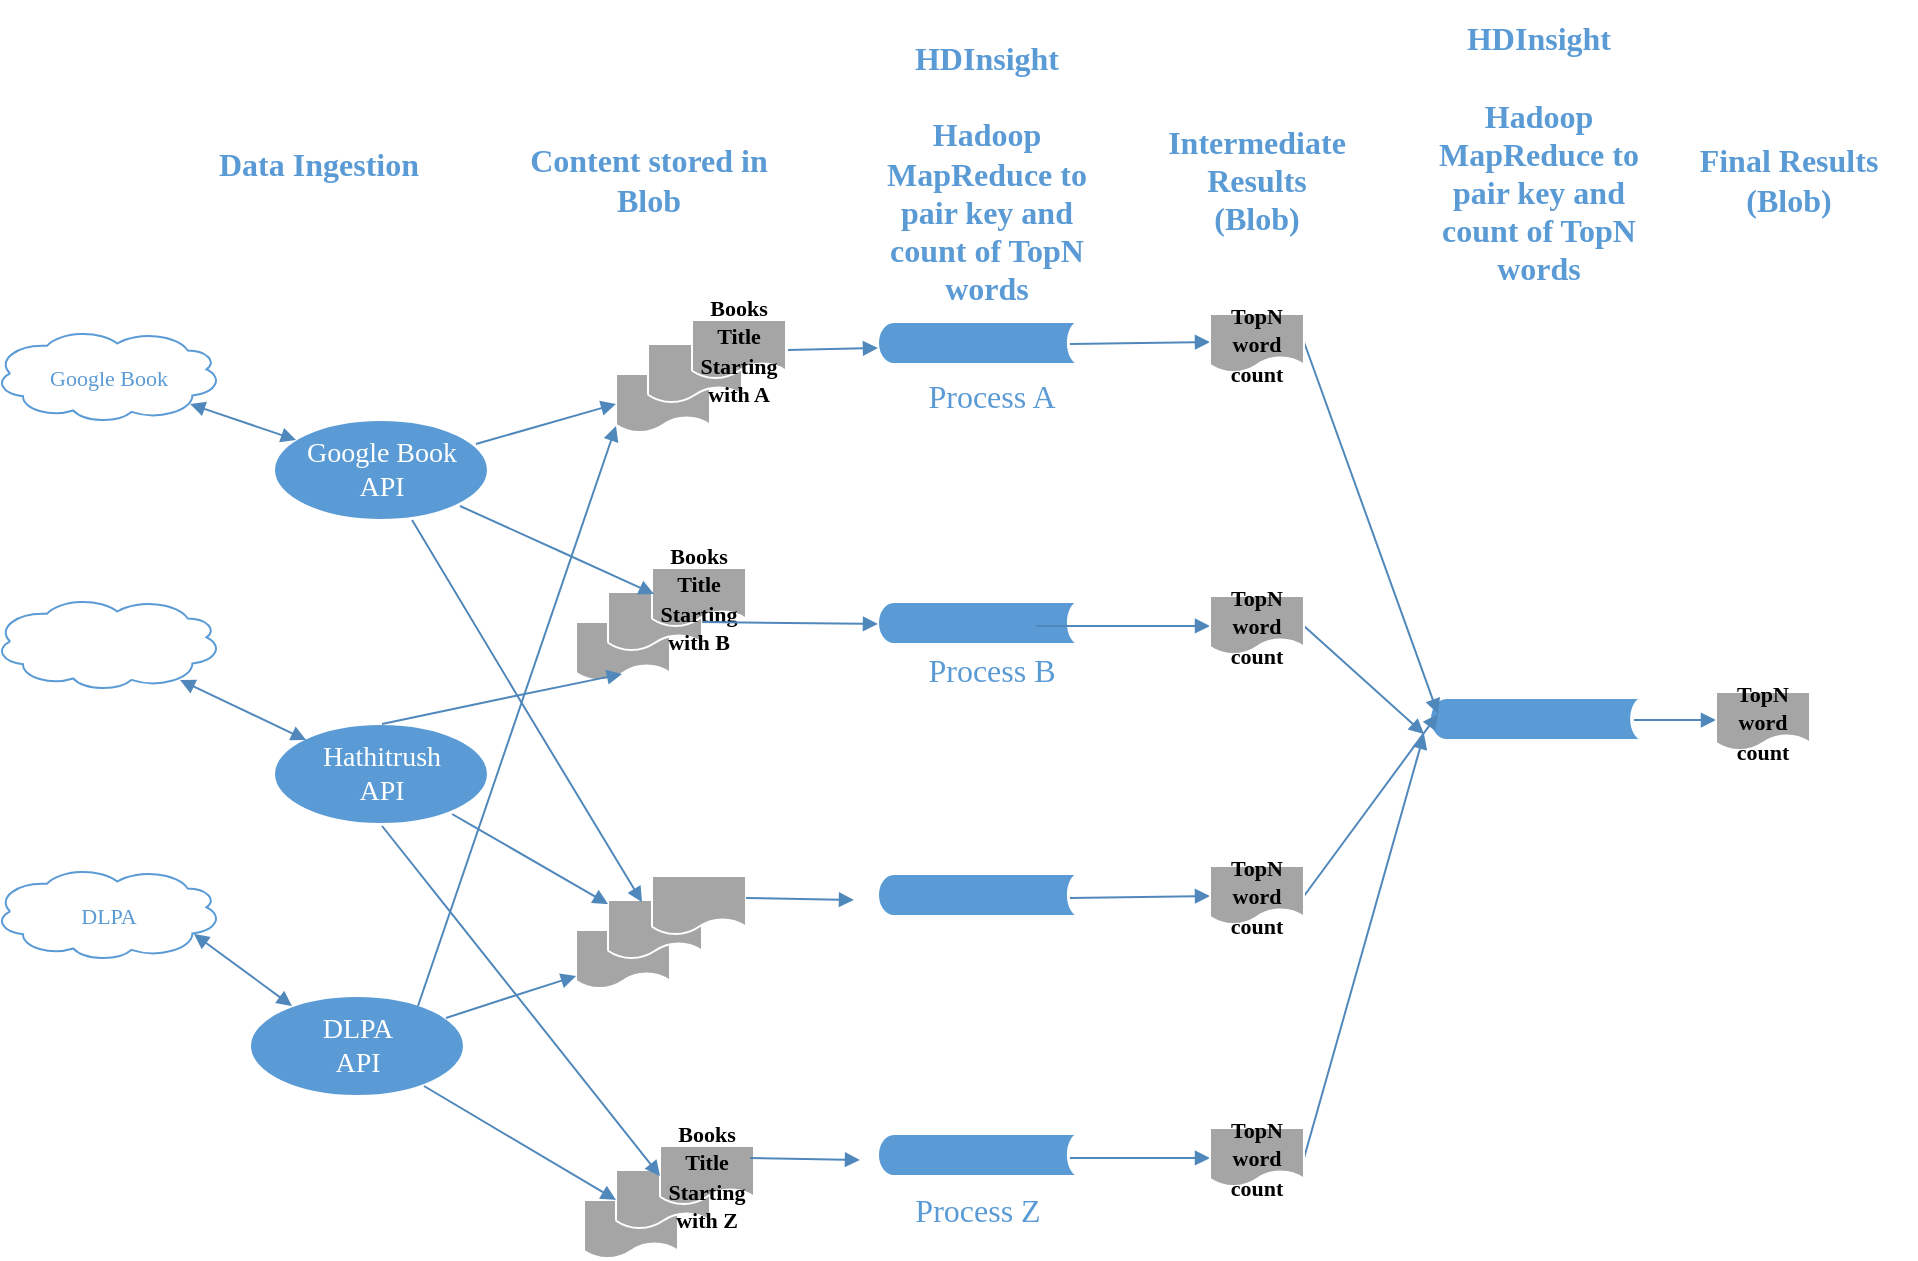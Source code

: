 <mxfile version="13.0.3" type="device"><diagram name="Page-1" id="Page-1"><mxGraphModel dx="1086" dy="806" grid="1" gridSize="10" guides="1" tooltips="1" connect="1" arrows="1" fold="1" page="1" pageScale="1" pageWidth="850" pageHeight="1100" math="0" shadow="0"><root><mxCell id="0"/><mxCell id="1" value="Annotations" parent="0"/><mxCell id="4" value="&lt;font style=&quot;font-size:11px;font-family:Calibri;color:#5b9bd5;direction:ltr;letter-spacing:0px;line-height:120%;opacity:1&quot;&gt;Google Book&lt;br/&gt;&lt;/font&gt;" style="verticalAlign=middle;align=center;vsdxID=1;fillColor=none;gradientColor=none;shape=stencil(vZXBboMwDIafhiNWYhOSnLvuPaI1pWisVIGu3dsvLGjM6aSdlpvxb4cP49gV7aaTu/gKxTSH8dXf+sN8quipQuzPJx/6OVoV7SvaHcfguzBez4f0fHFL5GK9je/LCfeUR2BwSULxkRyNAmO+PM8p3oWXqIY1XiI0SRZhzZAKWplca5AF07BDNQKtWffa3fupDuPs5n48J10kbXCh83V8YX0cXMek6eb95cH9O6ICVBmiBWEYIhGgZozGgFUFGRt6YCSG2ApoOKIVoGwxRAOUlRFxK9FWNM6oZclf3YDUWRk1aOTdqEAp3uMSsBiiBCkzRALLq9iCNowwNgO2xRDj7cgQ41zQ/MKoOCksZ5QgqBijgdY8MJJmjCjAZozxO3QxRg35hZHfRft73v4LYTS20X/shyFtjp96viqiK60Z2n8C);strokeColor=#5b9bd5;spacingTop=-3;spacingBottom=-3;spacingLeft=-3;spacingRight=-3;labelBackgroundColor=none;rounded=0;html=1;whiteSpace=wrap;" parent="1" vertex="1"><mxGeometry x="44" y="203" width="107" height="43" as="geometry"/></mxCell><mxCell id="5" style="vsdxID=5;fillColor=#5b9bd5;gradientColor=none;shape=stencil(vVHLDsIgEPwajiQU4hfU+h8bu7RELM2CFv9eyMZYjCcP3mZ2Zh/ZEaaPM6wotIqJwgU3N6ZZmKPQ2i0zkksFCTMI09tAOFG4LSPzFaqzomu41wmZ+1Tt0OrB7MD0xE6gc5EoN5qi1vsa1Kmvo1SWkF2UFBIkF5ZmqweaUJY10nqYGiluiOuu3P182P/OKuD9Zuu855T2+mcspcSRmuEJ);strokeColor=#ffffff;labelBackgroundColor=none;rounded=0;html=1;whiteSpace=wrap;" parent="1" vertex="1"><mxGeometry x="180" y="246" width="107" height="50" as="geometry"/></mxCell><mxCell id="6" value="&lt;font style=&quot;font-size:14px;font-family:Calibri;color:#ffffff;direction:ltr;letter-spacing:0px;line-height:120%;opacity:1&quot;&gt;Google Book API&lt;br/&gt;&lt;/font&gt;" style="text;vsdxID=5;fillColor=none;gradientColor=none;strokeColor=none;labelBackgroundColor=none;rounded=0;html=1;whiteSpace=wrap;verticalAlign=middle;align=center;;html=1;" parent="5" vertex="1"><mxGeometry x="6.75" y="2.37" width="94.46" height="44.45" as="geometry"/></mxCell><mxCell id="7" value="&lt;p style=&quot;align:center;margin-left:0;margin-right:0;margin-top:0px;margin-bottom:0px;text-indent:0;valign:middle;direction:ltr;&quot;&gt;&lt;font style=&quot;font-size:14px;font-family:Calibri;color:#ffffff;direction:ltr;letter-spacing:0px;line-height:120%;opacity:1&quot;&gt;Hathitrush&lt;/font&gt;&lt;font style=&quot;font-size:11px;font-family:Themed;color:#5b9bd5;direction:ltr;letter-spacing:0px;line-height:120%;opacity:1&quot;&gt;&lt;br/&gt;&lt;/font&gt;&lt;/p&gt;" style="verticalAlign=middle;align=center;vsdxID=6;fillColor=none;gradientColor=none;shape=stencil(vZXBboMwDIafhiNWYhOSnLvuPaI1pWisVIGu3dsvLGjM6aSdlpvxb4cP49gV7aaTu/gKxTSH8dXf+sN8quipQuzPJx/6OVoV7SvaHcfguzBez4f0fHFL5GK9je/LCfeUR2BwSULxkRyNAmO+PM8p3oWXqIY1XiI0SRZhzZAKWplca5AF07BDNQKtWffa3fupDuPs5n48J10kbXCh83V8YX0cXMek6eb95cH9O6ICVBmiBWEYIhGgZozGgFUFGRt6YCSG2ApoOKIVoGwxRAOUlRFxK9FWNM6oZclf3YDUWRk1aOTdqEAp3uMSsBiiBCkzRALLq9iCNowwNgO2xRDj7cgQ41zQ/MKoOCksZ5QgqBijgdY8MJJmjCjAZozxO3QxRg35hZHfRft73v4LYTS20X/shyFtjp96viqiK60Z2n8C);strokeColor=#5b9bd5;spacingTop=-3;spacingBottom=-3;spacingLeft=-3;spacingRight=-3;labelBackgroundColor=none;rounded=0;html=1;whiteSpace=wrap;" parent="1" vertex="1"><mxGeometry x="44" y="337" width="107" height="43" as="geometry"/></mxCell><mxCell id="8" style="vsdxID=7;fillColor=#5b9bd5;gradientColor=none;shape=stencil(vVHLDsIgEPwajiQU4hfU+h8bu7RELM2CFv9eyMZYjCcP3mZ2Zh/ZEaaPM6wotIqJwgU3N6ZZmKPQ2i0zkksFCTMI09tAOFG4LSPzFaqzomu41wmZ+1Tt0OrB7MD0xE6gc5EoN5qi1vsa1Kmvo1SWkF2UFBIkF5ZmqweaUJY10nqYGiluiOuu3P182P/OKuD9Zuu855T2+mcspcSRmuEJ);strokeColor=#ffffff;labelBackgroundColor=none;rounded=0;html=1;whiteSpace=wrap;" parent="1" vertex="1"><mxGeometry x="180" y="398" width="107" height="50" as="geometry"/></mxCell><mxCell id="9" value="&lt;font style=&quot;font-size:14px;font-family:Calibri;color:#ffffff;direction:ltr;letter-spacing:0px;line-height:120%;opacity:1&quot;&gt;Hathitrush&lt;br/&gt;API&lt;br/&gt;&lt;/font&gt;" style="text;vsdxID=7;fillColor=none;gradientColor=none;strokeColor=none;labelBackgroundColor=none;rounded=0;html=1;whiteSpace=wrap;verticalAlign=middle;align=center;;html=1;" parent="8" vertex="1"><mxGeometry x="6.75" y="2.37" width="94.46" height="44.45" as="geometry"/></mxCell><mxCell id="10" value="&lt;font style=&quot;font-size:11px;font-family:Calibri;color:#5b9bd5;direction:ltr;letter-spacing:0px;line-height:120%;opacity:1&quot;&gt;DLPA&lt;br/&gt;&lt;/font&gt;" style="verticalAlign=middle;align=center;vsdxID=8;fillColor=none;gradientColor=none;shape=stencil(vZXBboMwDIafhiNWYhOSnLvuPaI1pWisVIGu3dsvLGjM6aSdlpvxb4cP49gV7aaTu/gKxTSH8dXf+sN8quipQuzPJx/6OVoV7SvaHcfguzBez4f0fHFL5GK9je/LCfeUR2BwSULxkRyNAmO+PM8p3oWXqIY1XiI0SRZhzZAKWplca5AF07BDNQKtWffa3fupDuPs5n48J10kbXCh83V8YX0cXMek6eb95cH9O6ICVBmiBWEYIhGgZozGgFUFGRt6YCSG2ApoOKIVoGwxRAOUlRFxK9FWNM6oZclf3YDUWRk1aOTdqEAp3uMSsBiiBCkzRALLq9iCNowwNgO2xRDj7cgQ41zQ/MKoOCksZ5QgqBijgdY8MJJmjCjAZozxO3QxRg35hZHfRft73v4LYTS20X/shyFtjp96viqiK60Z2n8C);strokeColor=#5b9bd5;spacingTop=-3;spacingBottom=-3;spacingLeft=-3;spacingRight=-3;labelBackgroundColor=none;rounded=0;html=1;whiteSpace=wrap;" parent="1" vertex="1"><mxGeometry x="44" y="472" width="107" height="43" as="geometry"/></mxCell><mxCell id="11" style="vsdxID=22;fillColor=#5b9bd5;gradientColor=none;shape=stencil(vVHLDsIgEPwajiQU4hfU+h8bu7RELM2CFv9eyMZYjCcP3mZ2Zh/ZEaaPM6wotIqJwgU3N6ZZmKPQ2i0zkksFCTMI09tAOFG4LSPzFaqzomu41wmZ+1Tt0OrB7MD0xE6gc5EoN5qi1vsa1Kmvo1SWkF2UFBIkF5ZmqweaUJY10nqYGiluiOuu3P182P/OKuD9Zuu855T2+mcspcSRmuEJ);strokeColor=#ffffff;labelBackgroundColor=none;rounded=0;html=1;whiteSpace=wrap;" parent="1" vertex="1"><mxGeometry x="168" y="534" width="107" height="50" as="geometry"/></mxCell><mxCell id="12" value="&lt;font style=&quot;font-size:14px;font-family:Calibri;color:#ffffff;direction:ltr;letter-spacing:0px;line-height:120%;opacity:1&quot;&gt;DLPA&lt;br/&gt;API&lt;br/&gt;&lt;/font&gt;" style="text;vsdxID=22;fillColor=none;gradientColor=none;strokeColor=none;labelBackgroundColor=none;rounded=0;html=1;whiteSpace=wrap;verticalAlign=middle;align=center;;html=1;" parent="11" vertex="1"><mxGeometry x="6.75" y="2.37" width="94.46" height="44.45" as="geometry"/></mxCell><mxCell id="13" style="vsdxID=32;fillColor=none;gradientColor=none;strokeColor=none;labelBackgroundColor=none;rounded=0;html=1;whiteSpace=wrap;" parent="1" vertex="1"><mxGeometry x="335" y="609" width="85" height="56" as="geometry"/></mxCell><mxCell id="14" value="" style="verticalAlign=middle;align=center;vsdxID=21;fillColor=#a5a5a5;gradientColor=none;shape=stencil(tZLBDoIwDIafZseRsYF4R32PRQYsTka6Kfj2bpZEwHAh8db+/dr+y0pE6VrZK8KZ82BvatCVb4k4Ec511yrQPkREnIkoawuqAfvoKsx7GckY3e0zThixj8UOzl6YHYsk/wgXZI3uNlm2DaZsN7p2IOEaijDRWZYIxGHiizQ5FChNTL4xkI1UjtpRsF56bbvFm4yERtGwjNZGNouSG5Tqf+Td9v7sLp27C8H332ttDJ7NvL6+kyDhjYnzGw==);strokeColor=#ffffff;spacingTop=-1;spacingBottom=-1;spacingLeft=-1;spacingRight=-1;labelBackgroundColor=none;rounded=0;html=1;whiteSpace=wrap;" parent="13" vertex="1"><mxGeometry y="27" width="47" height="29" as="geometry"/></mxCell><mxCell id="15" value="" style="verticalAlign=middle;align=center;vsdxID=30;fillColor=#a5a5a5;gradientColor=none;shape=stencil(tZLBDoIwDIafZseRsYF4R32PRQYsTka6Kfj2bpZEwHAh8db+/dr+y0pE6VrZK8KZ82BvatCVb4k4Ec511yrQPkREnIkoawuqAfvoKsx7GckY3e0zThixj8UOzl6YHYsk/wgXZI3uNlm2DaZsN7p2IOEaijDRWZYIxGHiizQ5FChNTL4xkI1UjtpRsF56bbvFm4yERtGwjNZGNouSG5Tqf+Td9v7sLp27C8H332ttDJ7NvL6+kyDhjYnzGw==);strokeColor=#ffffff;spacingTop=-1;spacingBottom=-1;spacingLeft=-1;spacingRight=-1;labelBackgroundColor=none;rounded=0;html=1;whiteSpace=wrap;" parent="13" vertex="1"><mxGeometry x="16" y="12" width="47" height="29" as="geometry"/></mxCell><mxCell id="16" value="&lt;font style=&quot;font-size:11px;font-family:Calibri;color:#000000;direction:ltr;letter-spacing:0px;line-height:120%;opacity:1&quot;&gt;&lt;b&gt;Books Title Starting with Z&lt;br/&gt;&lt;/b&gt;&lt;/font&gt;" style="verticalAlign=middle;align=center;vsdxID=31;fillColor=#a5a5a5;gradientColor=none;shape=stencil(tZLBDoIwDIafZseRsYF4R32PRQYsTka6Kfj2bpZEwHAh8db+/dr+y0pE6VrZK8KZ82BvatCVb4k4Ec511yrQPkREnIkoawuqAfvoKsx7GckY3e0zThixj8UOzl6YHYsk/wgXZI3uNlm2DaZsN7p2IOEaijDRWZYIxGHiizQ5FChNTL4xkI1UjtpRsF56bbvFm4yERtGwjNZGNouSG5Tqf+Td9v7sLp27C8H332ttDJ7NvL6+kyDhjYnzGw==);strokeColor=#ffffff;spacingTop=-1;spacingBottom=-1;spacingLeft=-1;spacingRight=-1;labelBackgroundColor=none;rounded=0;html=1;whiteSpace=wrap;" parent="13" vertex="1"><mxGeometry x="38" width="47" height="29" as="geometry"/></mxCell><mxCell id="17" style="vsdxID=33;fillColor=none;gradientColor=none;strokeColor=none;labelBackgroundColor=none;rounded=0;html=1;whiteSpace=wrap;" parent="1" vertex="1"><mxGeometry x="331" y="474" width="85" height="56" as="geometry"/></mxCell><mxCell id="18" value="" style="verticalAlign=middle;align=center;vsdxID=34;fillColor=#a5a5a5;gradientColor=none;shape=stencil(tZLBDoIwDIafZseRsYF4R32PRQYsTka6Kfj2bpZEwHAh8db+/dr+y0pE6VrZK8KZ82BvatCVb4k4Ec511yrQPkREnIkoawuqAfvoKsx7GckY3e0zThixj8UOzl6YHYsk/wgXZI3uNlm2DaZsN7p2IOEaijDRWZYIxGHiizQ5FChNTL4xkI1UjtpRsF56bbvFm4yERtGwjNZGNouSG5Tqf+Td9v7sLp27C8H332ttDJ7NvL6+kyDhjYnzGw==);strokeColor=#ffffff;spacingTop=-1;spacingBottom=-1;spacingLeft=-1;spacingRight=-1;labelBackgroundColor=none;rounded=0;html=1;whiteSpace=wrap;" parent="17" vertex="1"><mxGeometry y="27" width="47" height="29" as="geometry"/></mxCell><mxCell id="19" value="" style="verticalAlign=middle;align=center;vsdxID=35;fillColor=#a5a5a5;gradientColor=none;shape=stencil(tZLBDoIwDIafZseRsYF4R32PRQYsTka6Kfj2bpZEwHAh8db+/dr+y0pE6VrZK8KZ82BvatCVb4k4Ec511yrQPkREnIkoawuqAfvoKsx7GckY3e0zThixj8UOzl6YHYsk/wgXZI3uNlm2DaZsN7p2IOEaijDRWZYIxGHiizQ5FChNTL4xkI1UjtpRsF56bbvFm4yERtGwjNZGNouSG5Tqf+Td9v7sLp27C8H332ttDJ7NvL6+kyDhjYnzGw==);strokeColor=#ffffff;spacingTop=-1;spacingBottom=-1;spacingLeft=-1;spacingRight=-1;labelBackgroundColor=none;rounded=0;html=1;whiteSpace=wrap;" parent="17" vertex="1"><mxGeometry x="16" y="12" width="47" height="29" as="geometry"/></mxCell><mxCell id="20" value="" style="verticalAlign=middle;align=center;vsdxID=36;fillColor=#a5a5a5;gradientColor=none;shape=stencil(tZLBDoIwDIafZseRsYF4R32PRQYsTka6Kfj2bpZEwHAh8db+/dr+y0pE6VrZK8KZ82BvatCVb4k4Ec511yrQPkREnIkoawuqAfvoKsx7GckY3e0zThixj8UOzl6YHYsk/wgXZI3uNlm2DaZsN7p2IOEaijDRWZYIxGHiizQ5FChNTL4xkI1UjtpRsF56bbvFm4yERtGwjNZGNouSG5Tqf+Td9v7sLp27C8H332ttDJ7NvL6+kyDhjYnzGw==);strokeColor=#ffffff;spacingTop=-1;spacingBottom=-1;spacingLeft=-1;spacingRight=-1;labelBackgroundColor=none;rounded=0;html=1;whiteSpace=wrap;" parent="17" vertex="1"><mxGeometry x="38" width="47" height="29" as="geometry"/></mxCell><mxCell id="21" style="vsdxID=37;fillColor=none;gradientColor=none;strokeColor=none;labelBackgroundColor=none;rounded=0;html=1;whiteSpace=wrap;" parent="1" vertex="1"><mxGeometry x="331" y="320" width="85" height="56" as="geometry"/></mxCell><mxCell id="22" value="" style="verticalAlign=middle;align=center;vsdxID=38;fillColor=#a5a5a5;gradientColor=none;shape=stencil(tZLBDoIwDIafZseRsYF4R32PRQYsTka6Kfj2bpZEwHAh8db+/dr+y0pE6VrZK8KZ82BvatCVb4k4Ec511yrQPkREnIkoawuqAfvoKsx7GckY3e0zThixj8UOzl6YHYsk/wgXZI3uNlm2DaZsN7p2IOEaijDRWZYIxGHiizQ5FChNTL4xkI1UjtpRsF56bbvFm4yERtGwjNZGNouSG5Tqf+Td9v7sLp27C8H332ttDJ7NvL6+kyDhjYnzGw==);strokeColor=#ffffff;spacingTop=-1;spacingBottom=-1;spacingLeft=-1;spacingRight=-1;labelBackgroundColor=none;rounded=0;html=1;whiteSpace=wrap;" parent="21" vertex="1"><mxGeometry y="27" width="47" height="29" as="geometry"/></mxCell><mxCell id="23" value="" style="verticalAlign=middle;align=center;vsdxID=39;fillColor=#a5a5a5;gradientColor=none;shape=stencil(tZLBDoIwDIafZseRsYF4R32PRQYsTka6Kfj2bpZEwHAh8db+/dr+y0pE6VrZK8KZ82BvatCVb4k4Ec511yrQPkREnIkoawuqAfvoKsx7GckY3e0zThixj8UOzl6YHYsk/wgXZI3uNlm2DaZsN7p2IOEaijDRWZYIxGHiizQ5FChNTL4xkI1UjtpRsF56bbvFm4yERtGwjNZGNouSG5Tqf+Td9v7sLp27C8H332ttDJ7NvL6+kyDhjYnzGw==);strokeColor=#ffffff;spacingTop=-1;spacingBottom=-1;spacingLeft=-1;spacingRight=-1;labelBackgroundColor=none;rounded=0;html=1;whiteSpace=wrap;" parent="21" vertex="1"><mxGeometry x="16" y="12" width="47" height="29" as="geometry"/></mxCell><mxCell id="24" value="&lt;p style=&quot;align:center;margin-left:0;margin-right:0;margin-top:0px;margin-bottom:0px;text-indent:0;valign:middle;direction:ltr;&quot;&gt;&lt;font style=&quot;font-size:11px;font-family:Calibri;color:#000000;direction:ltr;letter-spacing:0px;line-height:120%;opacity:1&quot;&gt;&lt;b&gt;Books Title Starting with B&lt;/b&gt;&lt;/font&gt;&lt;font style=&quot;font-size:11px;font-family:Themed;color:#ffffff;direction:ltr;letter-spacing:0px;line-height:120%;opacity:1&quot;&gt;&lt;br/&gt;&lt;/font&gt;&lt;/p&gt;" style="verticalAlign=middle;align=center;vsdxID=40;fillColor=#a5a5a5;gradientColor=none;shape=stencil(tZLBDoIwDIafZseRsYF4R32PRQYsTka6Kfj2bpZEwHAh8db+/dr+y0pE6VrZK8KZ82BvatCVb4k4Ec511yrQPkREnIkoawuqAfvoKsx7GckY3e0zThixj8UOzl6YHYsk/wgXZI3uNlm2DaZsN7p2IOEaijDRWZYIxGHiizQ5FChNTL4xkI1UjtpRsF56bbvFm4yERtGwjNZGNouSG5Tqf+Td9v7sLp27C8H332ttDJ7NvL6+kyDhjYnzGw==);strokeColor=#ffffff;spacingTop=-1;spacingBottom=-1;spacingLeft=-1;spacingRight=-1;labelBackgroundColor=none;rounded=0;html=1;whiteSpace=wrap;" parent="21" vertex="1"><mxGeometry x="38" width="47" height="29" as="geometry"/></mxCell><mxCell id="25" style="vsdxID=41;fillColor=none;gradientColor=none;strokeColor=none;labelBackgroundColor=none;rounded=0;html=1;whiteSpace=wrap;" parent="1" vertex="1"><mxGeometry x="351" y="196" width="85" height="56" as="geometry"/></mxCell><mxCell id="26" value="" style="verticalAlign=middle;align=center;vsdxID=42;fillColor=#a5a5a5;gradientColor=none;shape=stencil(tZLBDoIwDIafZseRsYF4R32PRQYsTka6Kfj2bpZEwHAh8db+/dr+y0pE6VrZK8KZ82BvatCVb4k4Ec511yrQPkREnIkoawuqAfvoKsx7GckY3e0zThixj8UOzl6YHYsk/wgXZI3uNlm2DaZsN7p2IOEaijDRWZYIxGHiizQ5FChNTL4xkI1UjtpRsF56bbvFm4yERtGwjNZGNouSG5Tqf+Td9v7sLp27C8H332ttDJ7NvL6+kyDhjYnzGw==);strokeColor=#ffffff;spacingTop=-1;spacingBottom=-1;spacingLeft=-1;spacingRight=-1;labelBackgroundColor=none;rounded=0;html=1;whiteSpace=wrap;" parent="25" vertex="1"><mxGeometry y="27" width="47" height="29" as="geometry"/></mxCell><mxCell id="27" value="" style="verticalAlign=middle;align=center;vsdxID=43;fillColor=#a5a5a5;gradientColor=none;shape=stencil(tZLBDoIwDIafZseRsYF4R32PRQYsTka6Kfj2bpZEwHAh8db+/dr+y0pE6VrZK8KZ82BvatCVb4k4Ec511yrQPkREnIkoawuqAfvoKsx7GckY3e0zThixj8UOzl6YHYsk/wgXZI3uNlm2DaZsN7p2IOEaijDRWZYIxGHiizQ5FChNTL4xkI1UjtpRsF56bbvFm4yERtGwjNZGNouSG5Tqf+Td9v7sLp27C8H332ttDJ7NvL6+kyDhjYnzGw==);strokeColor=#ffffff;spacingTop=-1;spacingBottom=-1;spacingLeft=-1;spacingRight=-1;labelBackgroundColor=none;rounded=0;html=1;whiteSpace=wrap;" parent="25" vertex="1"><mxGeometry x="16" y="12" width="47" height="29" as="geometry"/></mxCell><mxCell id="28" value="&lt;p style=&quot;align:center;margin-left:0;margin-right:0;margin-top:0px;margin-bottom:0px;text-indent:0;valign:middle;direction:ltr;&quot;&gt;&lt;font style=&quot;font-size:11px;font-family:Calibri;color:#000000;direction:ltr;letter-spacing:0px;line-height:120%;opacity:1&quot;&gt;&lt;b&gt;Books Title Starting with A&lt;/b&gt;&lt;/font&gt;&lt;font style=&quot;font-size:11px;font-family:Themed;color:#ffffff;direction:ltr;letter-spacing:0px;line-height:120%;opacity:1&quot;&gt;&lt;br/&gt;&lt;/font&gt;&lt;/p&gt;" style="verticalAlign=middle;align=center;vsdxID=44;fillColor=#a5a5a5;gradientColor=none;shape=stencil(tZLBDoIwDIafZseRsYF4R32PRQYsTka6Kfj2bpZEwHAh8db+/dr+y0pE6VrZK8KZ82BvatCVb4k4Ec511yrQPkREnIkoawuqAfvoKsx7GckY3e0zThixj8UOzl6YHYsk/wgXZI3uNlm2DaZsN7p2IOEaijDRWZYIxGHiizQ5FChNTL4xkI1UjtpRsF56bbvFm4yERtGwjNZGNouSG5Tqf+Td9v7sLp27C8H332ttDJ7NvL6+kyDhjYnzGw==);strokeColor=#ffffff;spacingTop=-1;spacingBottom=-1;spacingLeft=-1;spacingRight=-1;labelBackgroundColor=none;rounded=0;html=1;whiteSpace=wrap;" parent="25" vertex="1"><mxGeometry x="38" width="47" height="29" as="geometry"/></mxCell><mxCell id="29" value="&lt;font style=&quot;font-size:16px;font-family:Calibri;color:#5b9bd5;direction:ltr;letter-spacing:0px;line-height:120%;opacity:1&quot;&gt;&lt;b&gt;Content stored in Blob&lt;br/&gt;&lt;/b&gt;&lt;/font&gt;" style="verticalAlign=middle;align=center;vsdxID=59;fillColor=none;gradientColor=none;shape=stencil(nZBLDoAgDERP0z3SIyjew0SURgSD+Lu9kMZoXLhwN9O+tukAlrNpJg1SzDH4QW/URgNYgZTkjA4UkwJUgGXng+6DX1zLfmoymdXo17xh5zmRJ6Q42BWCfc2oJfdAr+Yv+AP9Cb7OJ3H/2JG1HNGz/84klThPVCc=);strokeColor=none;labelBackgroundColor=none;rounded=0;html=1;whiteSpace=wrap;" parent="1" vertex="1"><mxGeometry x="304" y="101" width="127" height="50" as="geometry"/></mxCell><mxCell id="30" style="vsdxID=60;fillColor=none;gradientColor=none;strokeColor=none;labelBackgroundColor=none;rounded=0;html=1;whiteSpace=wrap;" parent="1" vertex="1"><mxGeometry x="482" y="158" width="101" height="101" as="geometry"/></mxCell><mxCell id="31" style="vsdxID=61;fillColor=#5b9bd5;gradientColor=none;shape=stencil(lVPRbsIwDPyavFqOnSbNM4P/QFDWaF2LQtng79cqYcSd1Ik353zOnS1b8ebS7s+NIryMcfhovsNxbBW/KaLQt00M4xQp3irenIbYvMfh2h/T+7yfmXP0OXzNP9xSnUacawjv8r1L5MM1JrZOaW/B2lzwgGqoOEE3ypAB1JmVIWehpsziv6wMVQiaV/WLmgwRQaUX+hYqKY9S+tk1l/ks2oW+mJAD58SIVgfEYJz0h0Ak7aH0NjVgvPS3cGc8eL+milLSOTC11Cx8PYbkwVkpW7TKvyRfvzCbxfpI9j+79hJ5Cp4rfQpdly6izC9PYILS+fD2Bw==);strokeColor=#ffffff;labelBackgroundColor=none;rounded=0;html=1;whiteSpace=wrap;" parent="30" vertex="1"><mxGeometry y="39" width="101" height="21" as="geometry"/></mxCell><mxCell id="32" style="vsdxID=62;fillColor=none;gradientColor=none;strokeColor=none;labelBackgroundColor=none;rounded=0;html=1;whiteSpace=wrap;" parent="1" vertex="1"><mxGeometry x="482" y="298" width="101" height="101" as="geometry"/></mxCell><mxCell id="33" style="vsdxID=63;fillColor=#5b9bd5;gradientColor=none;shape=stencil(lVPRbsIwDPyavFqOnSbNM4P/QFDWaF2LQtng79cqYcSd1Ik353zOnS1b8ebS7s+NIryMcfhovsNxbBW/KaLQt00M4xQp3irenIbYvMfh2h/T+7yfmXP0OXzNP9xSnUacawjv8r1L5MM1JrZOaW/B2lzwgGqoOEE3ypAB1JmVIWehpsziv6wMVQiaV/WLmgwRQaUX+hYqKY9S+tk1l/ks2oW+mJAD58SIVgfEYJz0h0Ak7aH0NjVgvPS3cGc8eL+milLSOTC11Cx8PYbkwVkpW7TKvyRfvzCbxfpI9j+79hJ5Cp4rfQpdly6izC9PYILS+fD2Bw==);strokeColor=#ffffff;labelBackgroundColor=none;rounded=0;html=1;whiteSpace=wrap;" parent="32" vertex="1"><mxGeometry y="39" width="101" height="21" as="geometry"/></mxCell><mxCell id="34" style="vsdxID=64;fillColor=none;gradientColor=none;strokeColor=none;labelBackgroundColor=none;rounded=0;html=1;whiteSpace=wrap;" parent="1" vertex="1"><mxGeometry x="482" y="434" width="101" height="101" as="geometry"/></mxCell><mxCell id="35" style="vsdxID=65;fillColor=#5b9bd5;gradientColor=none;shape=stencil(lVPRbsIwDPyavFqOnSbNM4P/QFDWaF2LQtng79cqYcSd1Ik353zOnS1b8ebS7s+NIryMcfhovsNxbBW/KaLQt00M4xQp3irenIbYvMfh2h/T+7yfmXP0OXzNP9xSnUacawjv8r1L5MM1JrZOaW/B2lzwgGqoOEE3ypAB1JmVIWehpsziv6wMVQiaV/WLmgwRQaUX+hYqKY9S+tk1l/ks2oW+mJAD58SIVgfEYJz0h0Ak7aH0NjVgvPS3cGc8eL+milLSOTC11Cx8PYbkwVkpW7TKvyRfvzCbxfpI9j+79hJ5Cp4rfQpdly6izC9PYILS+fD2Bw==);strokeColor=#ffffff;labelBackgroundColor=none;rounded=0;html=1;whiteSpace=wrap;" parent="34" vertex="1"><mxGeometry y="39" width="101" height="21" as="geometry"/></mxCell><mxCell id="36" style="vsdxID=66;fillColor=none;gradientColor=none;strokeColor=none;labelBackgroundColor=none;rounded=0;html=1;whiteSpace=wrap;" parent="1" vertex="1"><mxGeometry x="482" y="564" width="101" height="101" as="geometry"/></mxCell><mxCell id="37" style="vsdxID=67;fillColor=#5b9bd5;gradientColor=none;shape=stencil(lVPRbsIwDPyavFqOnSbNM4P/QFDWaF2LQtng79cqYcSd1Ik353zOnS1b8ebS7s+NIryMcfhovsNxbBW/KaLQt00M4xQp3irenIbYvMfh2h/T+7yfmXP0OXzNP9xSnUacawjv8r1L5MM1JrZOaW/B2lzwgGqoOEE3ypAB1JmVIWehpsziv6wMVQiaV/WLmgwRQaUX+hYqKY9S+tk1l/ks2oW+mJAD58SIVgfEYJz0h0Ak7aH0NjVgvPS3cGc8eL+milLSOTC11Cx8PYbkwVkpW7TKvyRfvzCbxfpI9j+79hJ5Cp4rfQpdly6izC9PYILS+fD2Bw==);strokeColor=#ffffff;labelBackgroundColor=none;rounded=0;html=1;whiteSpace=wrap;" parent="36" vertex="1"><mxGeometry y="39" width="101" height="21" as="geometry"/></mxCell><mxCell id="38" value="&lt;font style=&quot;font-size:16px;font-family:Calibri;color:#5b9bd5;direction:ltr;letter-spacing:0px;line-height:120%;opacity:1&quot;&gt;&lt;b&gt;Data Ingestion&lt;br/&gt;&lt;/b&gt;&lt;/font&gt;" style="verticalAlign=middle;align=center;vsdxID=68;fillColor=none;gradientColor=none;shape=stencil(nZBLDoAgDERP0z3SIyjew0SURgSD+Lu9kMZoXLhwN9O+tukAlrNpJg1SzDH4QW/URgNYgZTkjA4UkwJUgGXng+6DX1zLfmoymdXo17xh5zmRJ6Q42BWCfc2oJfdAr+Yv+AP9Cb7OJ3H/2JG1HNGz/84klThPVCc=);strokeColor=none;labelBackgroundColor=none;rounded=0;html=1;whiteSpace=wrap;" parent="1" vertex="1"><mxGeometry x="139" y="93" width="127" height="50" as="geometry"/></mxCell><mxCell id="39" value="&lt;font style=&quot;font-size:16px;font-family:Calibri;color:#5b9bd5;direction:ltr;letter-spacing:0px;line-height:120%;opacity:1&quot;&gt;&lt;b&gt;&lt;br/&gt;HDInsight&lt;br/&gt;&lt;br/&gt;Hadoop&lt;br/&gt;MapReduce to pair key and count of TopN words  &lt;br/&gt;&lt;/b&gt;&lt;/font&gt;" style="verticalAlign=middle;align=center;vsdxID=69;fillColor=none;gradientColor=none;shape=stencil(nZBLDoAgDERP0z3SIyjew0SURgSD+Lu9kMZoXLhwN9O+tukAlrNpJg1SzDH4QW/URgNYgZTkjA4UkwJUgGXng+6DX1zLfmoymdXo17xh5zmRJ6Q42BWCfc2oJfdAr+Yv+AP9Cb7OJ3H/2JG1HNGz/84klThPVCc=);strokeColor=none;labelBackgroundColor=none;rounded=0;html=1;whiteSpace=wrap;" parent="1" vertex="1"><mxGeometry x="473" y="88" width="127" height="50" as="geometry"/></mxCell><mxCell id="44" style="vsdxID=87;fillColor=none;gradientColor=none;strokeColor=none;labelBackgroundColor=none;rounded=0;html=1;whiteSpace=wrap;" parent="1" vertex="1"><mxGeometry x="758" y="346" width="107" height="101" as="geometry"/></mxCell><mxCell id="45" style="vsdxID=88;fillColor=#5b9bd5;gradientColor=none;shape=stencil(lVPRbsIwDPyavFqOnSbNM4P/QFDWaF2LQtng79cqYcSd1Ik353zOnS1b8ebS7s+NIryMcfhovsNxbBW/KaLQt00M4xQp3irenIbYvMfh2h/T+7yfmXP0OXzNP9xSnUacawjv8r1L5MM1JrZOaW/B2lzwgGqoOEE3ypAB1JmVIWehpsziv6wMVQiaV/WLmgwRQaUX+hYqKY9S+tk1l/ks2oW+mJAD58SIVgfEYJz0h0Ak7aH0NjVgvPS3cGc8eL+milLSOTC11Cx8PYbkwVkpW7TKvyRfvzCbxfpI9j+79hJ5Cp4rfQpdly6izC9PYILS+fD2Bw==);strokeColor=#ffffff;labelBackgroundColor=none;rounded=0;html=1;whiteSpace=wrap;" parent="44" vertex="1"><mxGeometry y="39" width="107" height="21" as="geometry"/></mxCell><mxCell id="46" value="&lt;font style=&quot;font-size:16px;font-family:Calibri;color:#5b9bd5;direction:ltr;letter-spacing:0px;line-height:120%;opacity:1&quot;&gt;&lt;b&gt;Intermediate Results&lt;br/&gt;(Blob)&lt;br/&gt;&lt;/b&gt;&lt;/font&gt;" style="verticalAlign=middle;align=center;vsdxID=89;fillColor=none;gradientColor=none;shape=stencil(nZBLDoAgDERP0z3SIyjew0SURgSD+Lu9kMZoXLhwN9O+tukAlrNpJg1SzDH4QW/URgNYgZTkjA4UkwJUgGXng+6DX1zLfmoymdXo17xh5zmRJ6Q42BWCfc2oJfdAr+Yv+AP9Cb7OJ3H/2JG1HNGz/84klThPVCc=);strokeColor=none;labelBackgroundColor=none;rounded=0;html=1;whiteSpace=wrap;" parent="1" vertex="1"><mxGeometry x="608" y="101" width="127" height="50" as="geometry"/></mxCell><mxCell id="47" value="&lt;font style=&quot;font-size:16px;font-family:Calibri;color:#5b9bd5;direction:ltr;letter-spacing:0px;line-height:120%;opacity:1&quot;&gt;&lt;b&gt;HDInsight&lt;br/&gt;&lt;br/&gt;Hadoop&lt;br/&gt;MapReduce to pair key and count of TopN words  &lt;br/&gt;&lt;/b&gt;&lt;/font&gt;" style="verticalAlign=middle;align=center;vsdxID=95;fillColor=none;gradientColor=none;shape=stencil(nZBLDoAgDERP0z3SIyjew0SURgSD+Lu9kMZoXLhwN9O+tukAlrNpJg1SzDH4QW/URgNYgZTkjA4UkwJUgGXng+6DX1zLfmoymdXo17xh5zmRJ6Q42BWCfc2oJfdAr+Yv+AP9Cb7OJ3H/2JG1HNGz/84klThPVCc=);strokeColor=none;labelBackgroundColor=none;rounded=0;html=1;whiteSpace=wrap;" parent="1" vertex="1"><mxGeometry x="749" y="88" width="127" height="50" as="geometry"/></mxCell><mxCell id="48" value="&lt;font style=&quot;font-size:16px;font-family:Calibri;color:#5b9bd5;direction:ltr;letter-spacing:0px;line-height:120%;opacity:1&quot;&gt;Process Z&lt;br/&gt;&lt;/font&gt;" style="verticalAlign=middle;align=center;vsdxID=96;fillColor=none;gradientColor=none;shape=stencil(nZBLDoAgDERP0z3SIyjew0SURgSD+Lu9kMZoXLhwN9O+tukAlrNpJg1SzDH4QW/URgNYgZTkjA4UkwJUgGXng+6DX1zLfmoymdXo17xh5zmRJ6Q42BWCfc2oJfdAr+Yv+AP9Cb7OJ3H/2JG1HNGz/84klThPVCc=);strokeColor=none;labelBackgroundColor=none;rounded=0;html=1;whiteSpace=wrap;" parent="1" vertex="1"><mxGeometry x="488" y="635" width="88" height="12" as="geometry"/></mxCell><mxCell id="49" value="&lt;font style=&quot;font-size:16px;font-family:Calibri;color:#5b9bd5;direction:ltr;letter-spacing:0px;line-height:120%;opacity:1&quot;&gt;Process A&lt;br/&gt;&lt;/font&gt;" style="verticalAlign=middle;align=center;vsdxID=97;fillColor=none;gradientColor=none;shape=stencil(nZBLDoAgDERP0z3SIyjew0SURgSD+Lu9kMZoXLhwN9O+tukAlrNpJg1SzDH4QW/URgNYgZTkjA4UkwJUgGXng+6DX1zLfmoymdXo17xh5zmRJ6Q42BWCfc2oJfdAr+Yv+AP9Cb7OJ3H/2JG1HNGz/84klThPVCc=);strokeColor=none;labelBackgroundColor=none;rounded=0;html=1;whiteSpace=wrap;" parent="1" vertex="1"><mxGeometry x="495" y="228" width="88" height="12" as="geometry"/></mxCell><mxCell id="50" value="&lt;font style=&quot;font-size:16px;font-family:Calibri;color:#5b9bd5;direction:ltr;letter-spacing:0px;line-height:120%;opacity:1&quot;&gt;Process B&lt;br/&gt;&lt;/font&gt;" style="verticalAlign=middle;align=center;vsdxID=98;fillColor=none;gradientColor=none;shape=stencil(nZBLDoAgDERP0z3SIyjew0SURgSD+Lu9kMZoXLhwN9O+tukAlrNpJg1SzDH4QW/URgNYgZTkjA4UkwJUgGXng+6DX1zLfmoymdXo17xh5zmRJ6Q42BWCfc2oJfdAr+Yv+AP9Cb7OJ3H/2JG1HNGz/84klThPVCc=);strokeColor=none;labelBackgroundColor=none;rounded=0;html=1;whiteSpace=wrap;" parent="1" vertex="1"><mxGeometry x="495" y="365" width="88" height="12" as="geometry"/></mxCell><mxCell id="52" value="&lt;font style=&quot;font-size:16px;font-family:Calibri;color:#5b9bd5;direction:ltr;letter-spacing:0px;line-height:120%;opacity:1&quot;&gt;&lt;b&gt;Final Results&lt;br/&gt;(Blob)&lt;br/&gt;&lt;/b&gt;&lt;/font&gt;" style="verticalAlign=middle;align=center;vsdxID=101;fillColor=none;gradientColor=none;shape=stencil(nZBLDoAgDERP0z3SIyjew0SURgSD+Lu9kMZoXLhwN9O+tukAlrNpJg1SzDH4QW/URgNYgZTkjA4UkwJUgGXng+6DX1zLfmoymdXo17xh5zmRJ6Q42BWCfc2oJfdAr+Yv+AP9Cb7OJ3H/2JG1HNGz/84klThPVCc=);strokeColor=none;labelBackgroundColor=none;rounded=0;html=1;whiteSpace=wrap;" parent="1" vertex="1"><mxGeometry x="874" y="101" width="127" height="50" as="geometry"/></mxCell><mxCell id="53" style="vsdxID=102;edgeStyle=none;startArrow=none;endArrow=block;startSize=5;endSize=5;strokeColor=#5088bb;spacingTop=0;spacingBottom=0;spacingLeft=0;spacingRight=0;verticalAlign=middle;html=1;labelBackgroundColor=#ffffff;rounded=0;exitX=0.953;exitY=0.495;exitDx=0;exitDy=0;exitPerimeter=0;entryX=0;entryY=0.483;entryDx=0;entryDy=0;entryPerimeter=0;" parent="1" source="44" target="51" edge="1"><mxGeometry relative="1" as="geometry"><mxPoint x="-1" as="offset"/><Array as="points"/></mxGeometry></mxCell><mxCell id="62" style="vsdxID=86;edgeStyle=none;startArrow=none;endArrow=block;startSize=5;endSize=5;strokeColor=#5088bb;spacingTop=0;spacingBottom=0;spacingLeft=0;spacingRight=0;verticalAlign=middle;html=1;labelBackgroundColor=#ffffff;rounded=0;exitX=0.95;exitY=0.505;exitDx=0;exitDy=0;exitPerimeter=0;entryX=0;entryY=0.517;entryDx=0;entryDy=0;entryPerimeter=0;" parent="1" source="36" target="40" edge="1"><mxGeometry relative="1" as="geometry"><mxPoint x="-1" as="offset"/><Array as="points"/></mxGeometry></mxCell><mxCell id="63" style="vsdxID=84;edgeStyle=none;startArrow=none;endArrow=block;startSize=5;endSize=5;strokeColor=#5088bb;spacingTop=0;spacingBottom=0;spacingLeft=0;spacingRight=0;verticalAlign=middle;html=1;labelBackgroundColor=#ffffff;rounded=0;exitX=0.95;exitY=0.505;exitDx=0;exitDy=0;exitPerimeter=0;entryX=0;entryY=0.517;entryDx=0;entryDy=0;entryPerimeter=0;" parent="1" source="34" target="41" edge="1"><mxGeometry relative="1" as="geometry"><mxPoint x="-1" as="offset"/><Array as="points"/></mxGeometry></mxCell><mxCell id="67" style="vsdxID=80;edgeStyle=none;startArrow=none;endArrow=block;startSize=5;endSize=5;strokeColor=#5088bb;spacingTop=0;spacingBottom=0;spacingLeft=0;spacingRight=0;verticalAlign=middle;html=1;labelBackgroundColor=#ffffff;rounded=0;exitX=0.95;exitY=0.495;exitDx=0;exitDy=0;exitPerimeter=0;entryX=0;entryY=0.483;entryDx=0;entryDy=0;entryPerimeter=0;" parent="1" source="30" target="43" edge="1"><mxGeometry relative="1" as="geometry"><mxPoint x="-1" as="offset"/><Array as="points"/></mxGeometry></mxCell><mxCell id="69" style="vsdxID=55;edgeStyle=none;startArrow=none;endArrow=block;startSize=5;endSize=5;strokeColor=#5088bb;spacingTop=0;spacingBottom=0;spacingLeft=0;spacingRight=0;verticalAlign=middle;html=1;labelBackgroundColor=#ffffff;rounded=0;exitX=0.505;exitY=1.02;exitDx=0;exitDy=0;exitPerimeter=0;entryX=0;entryY=0.517;entryDx=0;entryDy=0;entryPerimeter=0;" parent="1" source="8" target="16" edge="1"><mxGeometry relative="1" as="geometry"><mxPoint x="-1" y="-1" as="offset"/><Array as="points"><mxPoint x="265.25" y="488.31"/></Array></mxGeometry></mxCell><mxCell id="70" style="vsdxID=51;edgeStyle=none;startArrow=none;endArrow=block;startSize=5;endSize=5;strokeColor=#5088bb;spacingTop=0;spacingBottom=0;spacingLeft=0;spacingRight=0;verticalAlign=middle;html=1;labelBackgroundColor=#ffffff;rounded=0;exitX=0.813;exitY=0.9;exitDx=0;exitDy=0;exitPerimeter=0;entryX=0;entryY=0.517;entryDx=0;entryDy=0;entryPerimeter=0;" parent="1" source="11" target="15" edge="1"><mxGeometry relative="1" as="geometry"><mxPoint x="-1" y="-1" as="offset"/><Array as="points"/></mxGeometry></mxCell><mxCell id="71" style="vsdxID=47;edgeStyle=none;startArrow=none;endArrow=block;startSize=5;endSize=5;strokeColor=#5088bb;spacingTop=0;spacingBottom=0;spacingLeft=0;spacingRight=0;verticalAlign=middle;html=1;labelBackgroundColor=#ffffff;rounded=0;exitX=0.869;exitY=0.86;exitDx=0;exitDy=0;exitPerimeter=0;entryX=0.489;entryY=0.034;entryDx=0;entryDy=0;entryPerimeter=0;" parent="1" source="5" target="23" edge="1"><mxGeometry relative="1" as="geometry"><mxPoint as="offset"/><Array as="points"><mxPoint x="324.89" y="312.5"/></Array></mxGeometry></mxCell><mxCell id="72" style="vsdxID=46;edgeStyle=none;startArrow=none;endArrow=block;startSize=5;endSize=5;strokeColor=#5088bb;spacingTop=0;spacingBottom=0;spacingLeft=0;spacingRight=0;verticalAlign=middle;html=1;labelBackgroundColor=#ffffff;rounded=0;exitX=0.505;exitY=0;exitDx=0;exitDy=0;exitPerimeter=0;entryX=0.489;entryY=0.897;entryDx=0;entryDy=0;entryPerimeter=0;" parent="1" source="8" target="22" edge="1"><mxGeometry relative="1" as="geometry"><mxPoint y="-1" as="offset"/><Array as="points"><mxPoint x="297.48" y="384.62"/></Array></mxGeometry></mxCell><mxCell id="74" style="vsdxID=45;edgeStyle=none;startArrow=none;endArrow=block;startSize=5;endSize=5;strokeColor=#5088bb;spacingTop=0;spacingBottom=0;spacingLeft=0;spacingRight=0;verticalAlign=middle;html=1;labelBackgroundColor=#ffffff;rounded=0;exitX=0.944;exitY=0.24;exitDx=0;exitDy=0;exitPerimeter=0;entryX=0;entryY=0.517;entryDx=0;entryDy=0;entryPerimeter=0;" parent="1" source="5" target="26" edge="1"><mxGeometry relative="1" as="geometry"><mxPoint x="-1" as="offset"/><Array as="points"/></mxGeometry></mxCell><mxCell id="75" style="vsdxID=54;edgeStyle=none;startArrow=none;endArrow=block;startSize=5;endSize=5;strokeColor=#5088bb;spacingTop=0;spacingBottom=0;spacingLeft=0;spacingRight=0;verticalAlign=middle;html=1;labelBackgroundColor=#ffffff;rounded=0;exitX=0.785;exitY=0.1;exitDx=0;exitDy=0;exitPerimeter=0;entryX=0;entryY=0.897;entryDx=0;entryDy=0;entryPerimeter=0;" parent="1" source="11" target="26" edge="1"><mxGeometry relative="1" as="geometry"><mxPoint y="-1" as="offset"/><Array as="points"/></mxGeometry></mxCell><mxCell id="77" style="vsdxID=50;edgeStyle=none;startArrow=none;endArrow=block;startSize=5;endSize=5;strokeColor=#5088bb;spacingTop=0;spacingBottom=0;spacingLeft=0;spacingRight=0;verticalAlign=middle;html=1;labelBackgroundColor=#ffffff;rounded=0;exitX=0.916;exitY=0.22;exitDx=0;exitDy=0;exitPerimeter=0;entryX=0;entryY=0.793;entryDx=0;entryDy=0;entryPerimeter=0;" parent="1" source="11" target="18" edge="1"><mxGeometry relative="1" as="geometry"><mxPoint x="-1" as="offset"/><Array as="points"><mxPoint x="297.45" y="534.75"/></Array></mxGeometry></mxCell><mxCell id="78" style="vsdxID=48;edgeStyle=none;startArrow=none;endArrow=block;startSize=5;endSize=5;strokeColor=#5088bb;spacingTop=0;spacingBottom=0;spacingLeft=0;spacingRight=0;verticalAlign=middle;html=1;labelBackgroundColor=#ffffff;rounded=0;exitX=0.832;exitY=0.9;exitDx=0;exitDy=0;exitPerimeter=0;entryX=0;entryY=0.069;entryDx=0;entryDy=0;entryPerimeter=0;" parent="1" source="8" target="19" edge="1"><mxGeometry relative="1" as="geometry"><mxPoint as="offset"/><Array as="points"><mxPoint x="278.89" y="448.68"/></Array></mxGeometry></mxCell><mxCell id="2" value="Connector" parent="0"/><mxCell id="54" parent="2" vertex="1"><mxGeometry x="755" y="403" as="geometry"/></mxCell><mxCell id="55" style="vsdxID=94;edgeStyle=none;startArrow=none;endArrow=block;startSize=5;endSize=5;strokeColor=#5088bb;spacingTop=0;spacingBottom=0;spacingLeft=0;spacingRight=0;verticalAlign=middle;html=1;labelBackgroundColor=#ffffff;rounded=0;exitX=1;exitY=0.517;exitDx=0;exitDy=0;exitPerimeter=0;" parent="2" source="40" target="54" edge="1"><mxGeometry relative="1" as="geometry"><mxPoint y="-1" as="offset"/><Array as="points"/></mxGeometry></mxCell><mxCell id="56" parent="2" vertex="1"><mxGeometry x="762" y="393" as="geometry"/></mxCell><mxCell id="57" style="vsdxID=92;edgeStyle=none;startArrow=none;endArrow=block;startSize=5;endSize=5;strokeColor=#5088bb;spacingTop=0;spacingBottom=0;spacingLeft=0;spacingRight=0;verticalAlign=middle;html=1;labelBackgroundColor=#ffffff;rounded=0;exitX=1;exitY=0.517;exitDx=0;exitDy=0;exitPerimeter=0;" parent="2" source="41" target="56" edge="1"><mxGeometry relative="1" as="geometry"><mxPoint y="-1" as="offset"/><Array as="points"/></mxGeometry></mxCell><mxCell id="58" parent="2" vertex="1"><mxGeometry x="755" y="403" as="geometry"/></mxCell><mxCell id="59" style="vsdxID=91;edgeStyle=none;startArrow=none;endArrow=block;startSize=5;endSize=5;strokeColor=#5088bb;spacingTop=0;spacingBottom=0;spacingLeft=0;spacingRight=0;verticalAlign=middle;html=1;labelBackgroundColor=#ffffff;rounded=0;exitX=1;exitY=0.517;exitDx=0;exitDy=0;exitPerimeter=0;" parent="2" source="42" target="58" edge="1"><mxGeometry relative="1" as="geometry"><mxPoint as="offset"/><Array as="points"/></mxGeometry></mxCell><mxCell id="60" parent="2" vertex="1"><mxGeometry x="762" y="393" as="geometry"/></mxCell><mxCell id="61" style="vsdxID=90;edgeStyle=none;startArrow=none;endArrow=block;startSize=5;endSize=5;strokeColor=#5088bb;spacingTop=0;spacingBottom=0;spacingLeft=0;spacingRight=0;verticalAlign=middle;html=1;labelBackgroundColor=#ffffff;rounded=0;exitX=1;exitY=0.483;exitDx=0;exitDy=0;exitPerimeter=0;" parent="2" source="43" target="60" edge="1"><mxGeometry relative="1" as="geometry"><mxPoint x="-1" y="-1" as="offset"/><Array as="points"/></mxGeometry></mxCell><mxCell id="64" parent="2" vertex="1"><mxGeometry x="561" y="349" as="geometry"/></mxCell><mxCell id="65" style="vsdxID=82;edgeStyle=none;startArrow=none;endArrow=block;startSize=5;endSize=5;strokeColor=#5088bb;spacingTop=0;spacingBottom=0;spacingLeft=0;spacingRight=0;verticalAlign=middle;html=1;labelBackgroundColor=#ffffff;rounded=0;entryX=0;entryY=0.517;entryDx=0;entryDy=0;entryPerimeter=0;" parent="2" source="64" target="42" edge="1"><mxGeometry relative="1" as="geometry"><mxPoint as="offset"/><Array as="points"/></mxGeometry></mxCell><mxCell id="66" style="vsdxID=81;edgeStyle=none;startArrow=none;endArrow=block;startSize=5;endSize=5;strokeColor=#5088bb;spacingTop=0;spacingBottom=0;spacingLeft=0;spacingRight=0;verticalAlign=middle;html=1;labelBackgroundColor=#ffffff;rounded=0;exitX=1;exitY=0.517;exitDx=0;exitDy=0;exitPerimeter=0;entryX=0;entryY=0.495;entryDx=0;entryDy=0;entryPerimeter=0;" parent="2" source="23" target="32" edge="1"><mxGeometry relative="1" as="geometry"><mxPoint as="offset"/><Array as="points"/></mxGeometry></mxCell><mxCell id="68" style="vsdxID=79;edgeStyle=none;startArrow=none;endArrow=block;startSize=5;endSize=5;strokeColor=#5088bb;spacingTop=0;spacingBottom=0;spacingLeft=0;spacingRight=0;verticalAlign=middle;html=1;labelBackgroundColor=#ffffff;rounded=0;exitX=1.021;exitY=0.517;exitDx=0;exitDy=0;exitPerimeter=0;entryX=0;entryY=0.515;entryDx=0;entryDy=0;entryPerimeter=0;" parent="2" source="28" target="30" edge="1"><mxGeometry relative="1" as="geometry"><mxPoint x="-1" as="offset"/><Array as="points"/></mxGeometry></mxCell><mxCell id="73" style="vsdxID=15;edgeStyle=none;startArrow=block;endArrow=block;startSize=5;endSize=5;strokeColor=#5088bb;spacingTop=0;spacingBottom=0;spacingLeft=0;spacingRight=0;verticalAlign=middle;html=1;labelBackgroundColor=#ffffff;rounded=0;exitX=0.879;exitY=0.814;exitDx=0;exitDy=0;exitPerimeter=0;entryX=0.103;entryY=0.2;entryDx=0;entryDy=0;entryPerimeter=0;" parent="2" source="4" target="5" edge="1"><mxGeometry relative="1" as="geometry"><mxPoint as="offset"/><Array as="points"/></mxGeometry></mxCell><mxCell id="76" style="vsdxID=53;edgeStyle=none;startArrow=none;endArrow=block;startSize=5;endSize=5;strokeColor=#5088bb;spacingTop=0;spacingBottom=0;spacingLeft=0;spacingRight=0;verticalAlign=middle;html=1;labelBackgroundColor=#ffffff;rounded=0;exitX=0.645;exitY=1;exitDx=0;exitDy=0;exitPerimeter=0;entryX=0.388;entryY=0.232;entryDx=0;entryDy=0;entryPerimeter=0;" parent="2" source="5" target="17" edge="1"><mxGeometry relative="1" as="geometry"><mxPoint x="-1" y="-1" as="offset"/><Array as="points"><mxPoint x="301.76" y="383.97"/></Array></mxGeometry></mxCell><mxCell id="79" style="vsdxID=20;edgeStyle=none;startArrow=block;endArrow=block;startSize=5;endSize=5;strokeColor=#5088bb;spacingTop=0;spacingBottom=0;spacingLeft=0;spacingRight=0;verticalAlign=middle;html=1;labelBackgroundColor=#ffffff;rounded=0;exitX=0.832;exitY=0.907;exitDx=0;exitDy=0;exitPerimeter=0;entryX=0.15;entryY=0.16;entryDx=0;entryDy=0;entryPerimeter=0;" parent="2" source="7" target="8" edge="1"><mxGeometry relative="1" as="geometry"><mxPoint x="-1" as="offset"/><Array as="points"/></mxGeometry></mxCell><mxCell id="80" style="vsdxID=23;edgeStyle=none;startArrow=block;endArrow=block;startSize=5;endSize=5;strokeColor=#5088bb;spacingTop=0;spacingBottom=0;spacingLeft=0;spacingRight=0;verticalAlign=middle;html=1;labelBackgroundColor=#ffffff;rounded=0;exitX=0.897;exitY=0.721;exitDx=0;exitDy=0;exitPerimeter=0;entryX=0.196;entryY=0.1;entryDx=0;entryDy=0;entryPerimeter=0;" parent="2" source="10" target="11" edge="1"><mxGeometry relative="1" as="geometry"><mxPoint x="-1" y="-1" as="offset"/><Array as="points"/></mxGeometry></mxCell><mxCell id="81" style="vsdxID=83;edgeStyle=none;startArrow=none;endArrow=block;startSize=5;endSize=5;strokeColor=#5088bb;spacingTop=0;spacingBottom=0;spacingLeft=0;spacingRight=0;verticalAlign=middle;html=1;labelBackgroundColor=#ffffff;rounded=0;" parent="2" edge="1"><mxGeometry relative="1" as="geometry"><mxPoint as="offset"/><Array as="points"/><mxPoint x="416" y="485" as="sourcePoint"/><mxPoint x="470" y="486" as="targetPoint"/></mxGeometry></mxCell><mxCell id="82" style="vsdxID=85;edgeStyle=none;startArrow=none;endArrow=block;startSize=5;endSize=5;strokeColor=#5088bb;spacingTop=0;spacingBottom=0;spacingLeft=0;spacingRight=0;verticalAlign=middle;html=1;labelBackgroundColor=#ffffff;rounded=0;" parent="2" edge="1"><mxGeometry relative="1" as="geometry"><mxPoint as="offset"/><Array as="points"/><mxPoint x="418" y="615" as="sourcePoint"/><mxPoint x="473" y="616" as="targetPoint"/></mxGeometry></mxCell><mxCell id="3" value="Flowchart" parent="0"/><mxCell id="40" value="&lt;font style=&quot;font-size:11px;font-family:Calibri;color:#000000;direction:ltr;letter-spacing:0px;line-height:120%;opacity:1&quot;&gt;&lt;b&gt;TopN word count&lt;br/&gt;&lt;/b&gt;&lt;/font&gt;" style="verticalAlign=middle;align=center;vsdxID=73;fillColor=#a5a5a5;gradientColor=none;shape=stencil(tZLBDoIwDIafZseRsYF4R32PRQYsTka6Kfj2bpZEwHAh8db+/dr+y0pE6VrZK8KZ82BvatCVb4k4Ec511yrQPkREnIkoawuqAfvoKsx7GckY3e0zThixj8UOzl6YHYsk/wgXZI3uNlm2DaZsN7p2IOEaijDRWZYIxGHiizQ5FChNTL4xkI1UjtpRsF56bbvFm4yERtGwjNZGNouSG5Tqf+Td9v7sLp27C8H332ttDJ7NvL6+kyDhjYnzGw==);strokeColor=#ffffff;spacingTop=-1;spacingBottom=-1;spacingLeft=-1;spacingRight=-1;labelBackgroundColor=none;rounded=0;html=1;whiteSpace=wrap;" parent="3" vertex="1"><mxGeometry x="648" y="600" width="47" height="29" as="geometry"/></mxCell><mxCell id="41" value="&lt;font style=&quot;font-size:11px;font-family:Calibri;color:#000000;direction:ltr;letter-spacing:0px;line-height:120%;opacity:1&quot;&gt;&lt;b&gt;TopN word count&lt;br/&gt;&lt;/b&gt;&lt;/font&gt;" style="verticalAlign=middle;align=center;vsdxID=74;fillColor=#a5a5a5;gradientColor=none;shape=stencil(tZLBDoIwDIafZseRsYF4R32PRQYsTka6Kfj2bpZEwHAh8db+/dr+y0pE6VrZK8KZ82BvatCVb4k4Ec511yrQPkREnIkoawuqAfvoKsx7GckY3e0zThixj8UOzl6YHYsk/wgXZI3uNlm2DaZsN7p2IOEaijDRWZYIxGHiizQ5FChNTL4xkI1UjtpRsF56bbvFm4yERtGwjNZGNouSG5Tqf+Td9v7sLp27C8H332ttDJ7NvL6+kyDhjYnzGw==);strokeColor=#ffffff;spacingTop=-1;spacingBottom=-1;spacingLeft=-1;spacingRight=-1;labelBackgroundColor=none;rounded=0;html=1;whiteSpace=wrap;" parent="3" vertex="1"><mxGeometry x="648" y="469" width="47" height="29" as="geometry"/></mxCell><mxCell id="42" value="&lt;font style=&quot;font-size:11px;font-family:Calibri;color:#000000;direction:ltr;letter-spacing:0px;line-height:120%;opacity:1&quot;&gt;&lt;b&gt;TopN word count&lt;br/&gt;&lt;/b&gt;&lt;/font&gt;" style="verticalAlign=middle;align=center;vsdxID=75;fillColor=#a5a5a5;gradientColor=none;shape=stencil(tZLBDoIwDIafZseRsYF4R32PRQYsTka6Kfj2bpZEwHAh8db+/dr+y0pE6VrZK8KZ82BvatCVb4k4Ec511yrQPkREnIkoawuqAfvoKsx7GckY3e0zThixj8UOzl6YHYsk/wgXZI3uNlm2DaZsN7p2IOEaijDRWZYIxGHiizQ5FChNTL4xkI1UjtpRsF56bbvFm4yERtGwjNZGNouSG5Tqf+Td9v7sLp27C8H332ttDJ7NvL6+kyDhjYnzGw==);strokeColor=#ffffff;spacingTop=-1;spacingBottom=-1;spacingLeft=-1;spacingRight=-1;labelBackgroundColor=none;rounded=0;html=1;whiteSpace=wrap;" parent="3" vertex="1"><mxGeometry x="648" y="334" width="47" height="29" as="geometry"/></mxCell><mxCell id="43" value="&lt;font style=&quot;font-size:11px;font-family:Calibri;color:#000000;direction:ltr;letter-spacing:0px;line-height:120%;opacity:1&quot;&gt;&lt;b&gt;TopN word count&lt;br/&gt;&lt;/b&gt;&lt;/font&gt;" style="verticalAlign=middle;align=center;vsdxID=76;fillColor=#a5a5a5;gradientColor=none;shape=stencil(tZLBDoIwDIafZseRsYF4R32PRQYsTka6Kfj2bpZEwHAh8db+/dr+y0pE6VrZK8KZ82BvatCVb4k4Ec511yrQPkREnIkoawuqAfvoKsx7GckY3e0zThixj8UOzl6YHYsk/wgXZI3uNlm2DaZsN7p2IOEaijDRWZYIxGHiizQ5FChNTL4xkI1UjtpRsF56bbvFm4yERtGwjNZGNouSG5Tqf+Td9v7sLp27C8H332ttDJ7NvL6+kyDhjYnzGw==);strokeColor=#ffffff;spacingTop=-1;spacingBottom=-1;spacingLeft=-1;spacingRight=-1;labelBackgroundColor=none;rounded=0;html=1;whiteSpace=wrap;" parent="3" vertex="1"><mxGeometry x="648" y="193" width="47" height="29" as="geometry"/></mxCell><mxCell id="51" value="&lt;font style=&quot;font-size:11px;font-family:Calibri;color:#000000;direction:ltr;letter-spacing:0px;line-height:120%;opacity:1&quot;&gt;&lt;b&gt;TopN word count&lt;br/&gt;&lt;/b&gt;&lt;/font&gt;" style="verticalAlign=middle;align=center;vsdxID=100;fillColor=#a5a5a5;gradientColor=none;shape=stencil(tZLBDoIwDIafZseRsYF4R32PRQYsTka6Kfj2bpZEwHAh8db+/dr+y0pE6VrZK8KZ82BvatCVb4k4Ec511yrQPkREnIkoawuqAfvoKsx7GckY3e0zThixj8UOzl6YHYsk/wgXZI3uNlm2DaZsN7p2IOEaijDRWZYIxGHiizQ5FChNTL4xkI1UjtpRsF56bbvFm4yERtGwjNZGNouSG5Tqf+Td9v7sLp27C8H332ttDJ7NvL6+kyDhjYnzGw==);strokeColor=#ffffff;spacingTop=-1;spacingBottom=-1;spacingLeft=-1;spacingRight=-1;labelBackgroundColor=none;rounded=0;html=1;whiteSpace=wrap;" parent="3" vertex="1"><mxGeometry x="901" y="382" width="47" height="29" as="geometry"/></mxCell></root></mxGraphModel></diagram></mxfile>